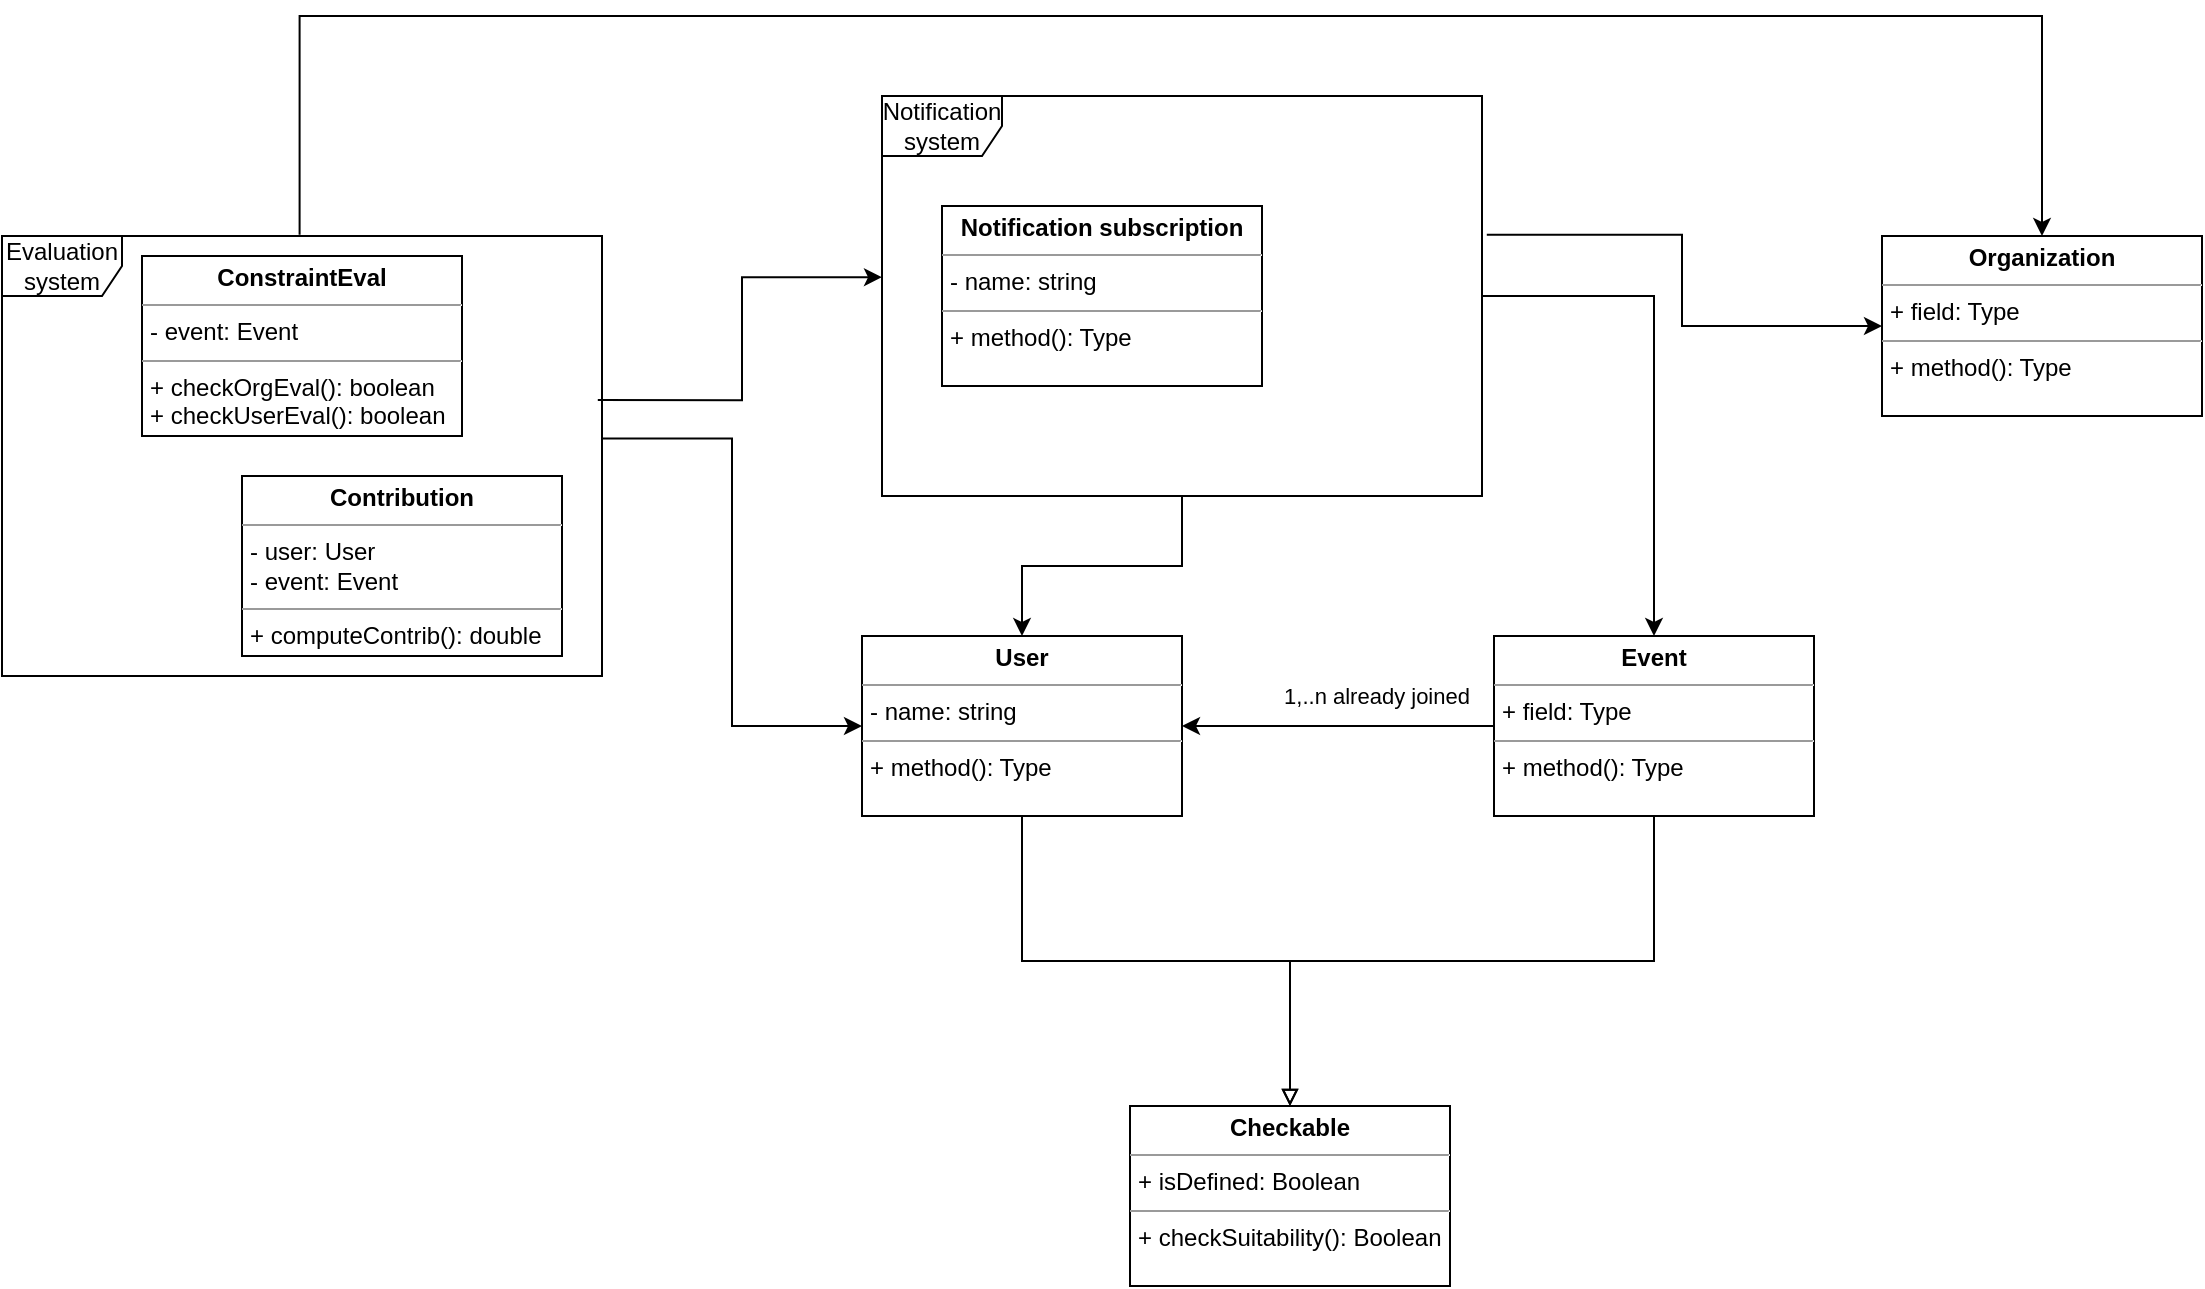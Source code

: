 <mxfile version="21.2.3" type="github">
  <diagram name="Pagina-1" id="J8G7F-VVHmofS4jds_gC">
    <mxGraphModel dx="2048" dy="759" grid="1" gridSize="10" guides="1" tooltips="1" connect="1" arrows="1" fold="1" page="1" pageScale="1" pageWidth="827" pageHeight="1169" math="0" shadow="0">
      <root>
        <mxCell id="0" />
        <mxCell id="1" parent="0" />
        <mxCell id="OPq78O7QUzrDkV6cDNBR-7" style="edgeStyle=orthogonalEdgeStyle;rounded=0;orthogonalLoop=1;jettySize=auto;html=1;exitX=0.5;exitY=1;exitDx=0;exitDy=0;entryX=0.5;entryY=0;entryDx=0;entryDy=0;endArrow=block;endFill=0;" edge="1" parent="1" source="OPq78O7QUzrDkV6cDNBR-1" target="OPq78O7QUzrDkV6cDNBR-6">
          <mxGeometry relative="1" as="geometry" />
        </mxCell>
        <mxCell id="OPq78O7QUzrDkV6cDNBR-1" value="&lt;p style=&quot;margin:0px;margin-top:4px;text-align:center;&quot;&gt;&lt;b&gt;User&lt;/b&gt;&lt;/p&gt;&lt;hr size=&quot;1&quot;&gt;&lt;p style=&quot;margin:0px;margin-left:4px;&quot;&gt;- name: string&lt;/p&gt;&lt;hr size=&quot;1&quot;&gt;&lt;p style=&quot;margin:0px;margin-left:4px;&quot;&gt;+ method(): Type&lt;/p&gt;" style="verticalAlign=top;align=left;overflow=fill;fontSize=12;fontFamily=Helvetica;html=1;whiteSpace=wrap;" vertex="1" parent="1">
          <mxGeometry x="120" y="350" width="160" height="90" as="geometry" />
        </mxCell>
        <mxCell id="OPq78O7QUzrDkV6cDNBR-8" style="edgeStyle=orthogonalEdgeStyle;rounded=0;orthogonalLoop=1;jettySize=auto;html=1;exitX=0.5;exitY=1;exitDx=0;exitDy=0;endArrow=block;endFill=0;" edge="1" parent="1" source="OPq78O7QUzrDkV6cDNBR-2" target="OPq78O7QUzrDkV6cDNBR-6">
          <mxGeometry relative="1" as="geometry" />
        </mxCell>
        <mxCell id="OPq78O7QUzrDkV6cDNBR-9" style="edgeStyle=orthogonalEdgeStyle;rounded=0;orthogonalLoop=1;jettySize=auto;html=1;exitX=0;exitY=0.5;exitDx=0;exitDy=0;" edge="1" parent="1" source="OPq78O7QUzrDkV6cDNBR-2" target="OPq78O7QUzrDkV6cDNBR-1">
          <mxGeometry relative="1" as="geometry" />
        </mxCell>
        <mxCell id="OPq78O7QUzrDkV6cDNBR-10" value="1,..n already joined" style="edgeLabel;html=1;align=center;verticalAlign=middle;resizable=0;points=[];" vertex="1" connectable="0" parent="OPq78O7QUzrDkV6cDNBR-9">
          <mxGeometry x="-0.237" y="-1" relative="1" as="geometry">
            <mxPoint y="-14" as="offset" />
          </mxGeometry>
        </mxCell>
        <mxCell id="OPq78O7QUzrDkV6cDNBR-2" value="&lt;p style=&quot;margin:0px;margin-top:4px;text-align:center;&quot;&gt;&lt;b&gt;Event&lt;/b&gt;&lt;/p&gt;&lt;hr size=&quot;1&quot;&gt;&lt;p style=&quot;margin:0px;margin-left:4px;&quot;&gt;+ field: Type&lt;/p&gt;&lt;hr size=&quot;1&quot;&gt;&lt;p style=&quot;margin:0px;margin-left:4px;&quot;&gt;+ method(): Type&lt;/p&gt;" style="verticalAlign=top;align=left;overflow=fill;fontSize=12;fontFamily=Helvetica;html=1;whiteSpace=wrap;" vertex="1" parent="1">
          <mxGeometry x="436" y="350" width="160" height="90" as="geometry" />
        </mxCell>
        <mxCell id="OPq78O7QUzrDkV6cDNBR-6" value="&lt;p style=&quot;margin:0px;margin-top:4px;text-align:center;&quot;&gt;&lt;b&gt;Checkable&lt;/b&gt;&lt;/p&gt;&lt;hr size=&quot;1&quot;&gt;&lt;p style=&quot;margin:0px;margin-left:4px;&quot;&gt;+ isDefined: Boolean&lt;/p&gt;&lt;hr size=&quot;1&quot;&gt;&lt;p style=&quot;margin:0px;margin-left:4px;&quot;&gt;+ checkSuitability(): Boolean&lt;/p&gt;" style="verticalAlign=top;align=left;overflow=fill;fontSize=12;fontFamily=Helvetica;html=1;whiteSpace=wrap;" vertex="1" parent="1">
          <mxGeometry x="254" y="585" width="160" height="90" as="geometry" />
        </mxCell>
        <mxCell id="OPq78O7QUzrDkV6cDNBR-11" value="&lt;p style=&quot;margin:0px;margin-top:4px;text-align:center;&quot;&gt;&lt;b&gt;Organization&lt;/b&gt;&lt;/p&gt;&lt;hr size=&quot;1&quot;&gt;&lt;p style=&quot;margin:0px;margin-left:4px;&quot;&gt;+ field: Type&lt;/p&gt;&lt;hr size=&quot;1&quot;&gt;&lt;p style=&quot;margin:0px;margin-left:4px;&quot;&gt;+ method(): Type&lt;/p&gt;" style="verticalAlign=top;align=left;overflow=fill;fontSize=12;fontFamily=Helvetica;html=1;whiteSpace=wrap;" vertex="1" parent="1">
          <mxGeometry x="630" y="150" width="160" height="90" as="geometry" />
        </mxCell>
        <mxCell id="OPq78O7QUzrDkV6cDNBR-13" value="" style="edgeStyle=orthogonalEdgeStyle;rounded=0;orthogonalLoop=1;jettySize=auto;html=1;" edge="1" parent="1" source="OPq78O7QUzrDkV6cDNBR-12" target="OPq78O7QUzrDkV6cDNBR-1">
          <mxGeometry relative="1" as="geometry" />
        </mxCell>
        <mxCell id="OPq78O7QUzrDkV6cDNBR-15" value="" style="edgeStyle=orthogonalEdgeStyle;rounded=0;orthogonalLoop=1;jettySize=auto;html=1;entryX=0.5;entryY=0;entryDx=0;entryDy=0;" edge="1" parent="1" source="OPq78O7QUzrDkV6cDNBR-12" target="OPq78O7QUzrDkV6cDNBR-2">
          <mxGeometry relative="1" as="geometry">
            <mxPoint x="476" y="200" as="targetPoint" />
          </mxGeometry>
        </mxCell>
        <mxCell id="OPq78O7QUzrDkV6cDNBR-17" value="" style="edgeStyle=orthogonalEdgeStyle;rounded=0;orthogonalLoop=1;jettySize=auto;html=1;entryX=0;entryY=0.5;entryDx=0;entryDy=0;exitX=1.008;exitY=0.347;exitDx=0;exitDy=0;exitPerimeter=0;" edge="1" parent="1" source="OPq78O7QUzrDkV6cDNBR-12" target="OPq78O7QUzrDkV6cDNBR-11">
          <mxGeometry relative="1" as="geometry">
            <mxPoint x="600" y="180" as="targetPoint" />
          </mxGeometry>
        </mxCell>
        <mxCell id="OPq78O7QUzrDkV6cDNBR-12" value="Notification system" style="shape=umlFrame;whiteSpace=wrap;html=1;pointerEvents=0;" vertex="1" parent="1">
          <mxGeometry x="130" y="80" width="300" height="200" as="geometry" />
        </mxCell>
        <mxCell id="OPq78O7QUzrDkV6cDNBR-18" value="Evaluation&lt;br&gt;system" style="shape=umlFrame;whiteSpace=wrap;html=1;pointerEvents=0;" vertex="1" parent="1">
          <mxGeometry x="-310" y="150" width="300" height="220" as="geometry" />
        </mxCell>
        <mxCell id="OPq78O7QUzrDkV6cDNBR-19" value="" style="edgeStyle=orthogonalEdgeStyle;rounded=0;orthogonalLoop=1;jettySize=auto;html=1;exitX=1;exitY=0.46;exitDx=0;exitDy=0;exitPerimeter=0;entryX=0;entryY=0.5;entryDx=0;entryDy=0;" edge="1" parent="1" source="OPq78O7QUzrDkV6cDNBR-18" target="OPq78O7QUzrDkV6cDNBR-1">
          <mxGeometry relative="1" as="geometry">
            <mxPoint x="290" y="290" as="sourcePoint" />
            <mxPoint x="210" y="360" as="targetPoint" />
          </mxGeometry>
        </mxCell>
        <mxCell id="OPq78O7QUzrDkV6cDNBR-20" value="" style="edgeStyle=orthogonalEdgeStyle;rounded=0;orthogonalLoop=1;jettySize=auto;html=1;exitX=0.993;exitY=0.373;exitDx=0;exitDy=0;exitPerimeter=0;entryX=0;entryY=0.453;entryDx=0;entryDy=0;entryPerimeter=0;" edge="1" parent="1" source="OPq78O7QUzrDkV6cDNBR-18" target="OPq78O7QUzrDkV6cDNBR-12">
          <mxGeometry relative="1" as="geometry">
            <mxPoint y="272" as="sourcePoint" />
            <mxPoint x="130" y="405" as="targetPoint" />
          </mxGeometry>
        </mxCell>
        <mxCell id="OPq78O7QUzrDkV6cDNBR-21" value="&lt;p style=&quot;margin:0px;margin-top:4px;text-align:center;&quot;&gt;&lt;b&gt;Notification subscription&lt;/b&gt;&lt;/p&gt;&lt;hr size=&quot;1&quot;&gt;&lt;p style=&quot;margin:0px;margin-left:4px;&quot;&gt;- name: string&lt;/p&gt;&lt;hr size=&quot;1&quot;&gt;&lt;p style=&quot;margin:0px;margin-left:4px;&quot;&gt;+ method(): Type&lt;/p&gt;" style="verticalAlign=top;align=left;overflow=fill;fontSize=12;fontFamily=Helvetica;html=1;whiteSpace=wrap;" vertex="1" parent="1">
          <mxGeometry x="160" y="135" width="160" height="90" as="geometry" />
        </mxCell>
        <mxCell id="OPq78O7QUzrDkV6cDNBR-22" value="&lt;p style=&quot;margin:0px;margin-top:4px;text-align:center;&quot;&gt;&lt;b&gt;Contribution&lt;/b&gt;&lt;/p&gt;&lt;hr size=&quot;1&quot;&gt;&lt;p style=&quot;margin:0px;margin-left:4px;&quot;&gt;- user: User&lt;/p&gt;&lt;p style=&quot;margin:0px;margin-left:4px;&quot;&gt;- event: Event&lt;/p&gt;&lt;hr size=&quot;1&quot;&gt;&lt;p style=&quot;margin:0px;margin-left:4px;&quot;&gt;+ computeContrib(): double&lt;/p&gt;" style="verticalAlign=top;align=left;overflow=fill;fontSize=12;fontFamily=Helvetica;html=1;whiteSpace=wrap;" vertex="1" parent="1">
          <mxGeometry x="-190" y="270" width="160" height="90" as="geometry" />
        </mxCell>
        <mxCell id="OPq78O7QUzrDkV6cDNBR-23" value="" style="edgeStyle=orthogonalEdgeStyle;rounded=0;orthogonalLoop=1;jettySize=auto;html=1;exitX=0.496;exitY=-0.003;exitDx=0;exitDy=0;exitPerimeter=0;entryX=0.5;entryY=0;entryDx=0;entryDy=0;" edge="1" parent="1" source="OPq78O7QUzrDkV6cDNBR-18" target="OPq78O7QUzrDkV6cDNBR-11">
          <mxGeometry relative="1" as="geometry">
            <mxPoint x="-2" y="255" as="sourcePoint" />
            <mxPoint x="140" y="181" as="targetPoint" />
            <Array as="points">
              <mxPoint x="-161" y="40" />
              <mxPoint x="710" y="40" />
            </Array>
          </mxGeometry>
        </mxCell>
        <mxCell id="OPq78O7QUzrDkV6cDNBR-24" value="&lt;p style=&quot;margin:0px;margin-top:4px;text-align:center;&quot;&gt;&lt;b&gt;ConstraintEval&lt;/b&gt;&lt;/p&gt;&lt;hr size=&quot;1&quot;&gt;&lt;p style=&quot;margin:0px;margin-left:4px;&quot;&gt;&lt;span style=&quot;background-color: initial;&quot;&gt;- event: Event&lt;/span&gt;&lt;br&gt;&lt;/p&gt;&lt;hr size=&quot;1&quot;&gt;&lt;p style=&quot;margin:0px;margin-left:4px;&quot;&gt;+ checkOrgEval(): boolean&lt;/p&gt;&lt;p style=&quot;margin:0px;margin-left:4px;&quot;&gt;+ checkUserEval(): boolean&lt;/p&gt;" style="verticalAlign=top;align=left;overflow=fill;fontSize=12;fontFamily=Helvetica;html=1;whiteSpace=wrap;" vertex="1" parent="1">
          <mxGeometry x="-240" y="160" width="160" height="90" as="geometry" />
        </mxCell>
      </root>
    </mxGraphModel>
  </diagram>
</mxfile>
